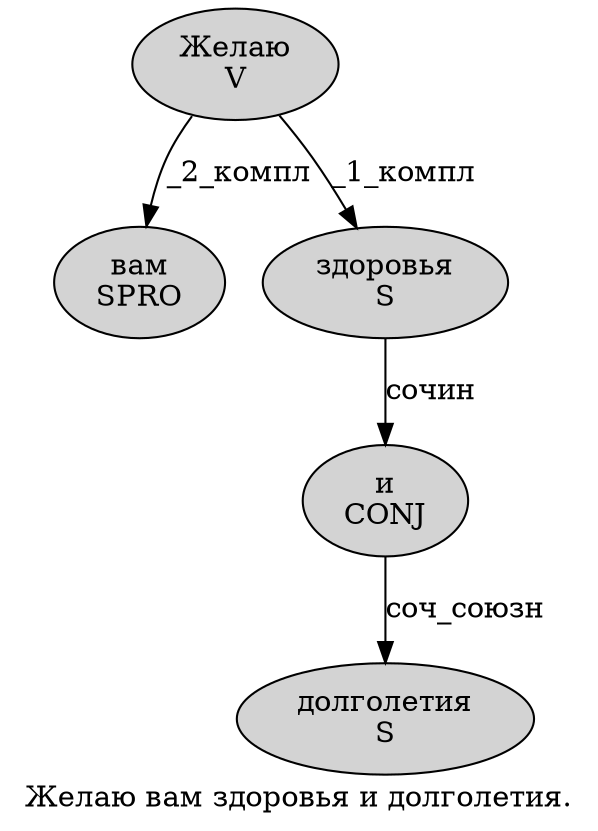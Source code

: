 digraph SENTENCE_931 {
	graph [label="Желаю вам здоровья и долголетия."]
	node [style=filled]
		0 [label="Желаю
V" color="" fillcolor=lightgray penwidth=1 shape=ellipse]
		1 [label="вам
SPRO" color="" fillcolor=lightgray penwidth=1 shape=ellipse]
		2 [label="здоровья
S" color="" fillcolor=lightgray penwidth=1 shape=ellipse]
		3 [label="и
CONJ" color="" fillcolor=lightgray penwidth=1 shape=ellipse]
		4 [label="долголетия
S" color="" fillcolor=lightgray penwidth=1 shape=ellipse]
			2 -> 3 [label="сочин"]
			0 -> 1 [label="_2_компл"]
			0 -> 2 [label="_1_компл"]
			3 -> 4 [label="соч_союзн"]
}